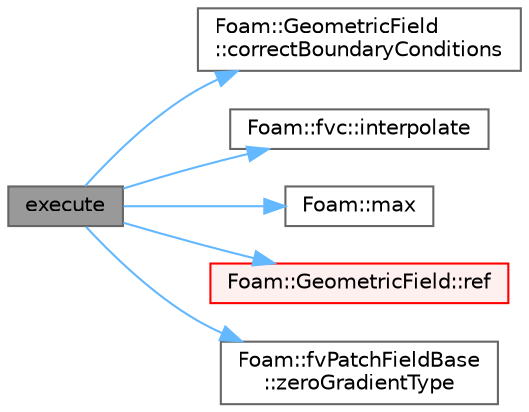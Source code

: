 digraph "execute"
{
 // LATEX_PDF_SIZE
  bgcolor="transparent";
  edge [fontname=Helvetica,fontsize=10,labelfontname=Helvetica,labelfontsize=10];
  node [fontname=Helvetica,fontsize=10,shape=box,height=0.2,width=0.4];
  rankdir="LR";
  Node1 [id="Node000001",label="execute",height=0.2,width=0.4,color="gray40", fillcolor="grey60", style="filled", fontcolor="black",tooltip=" "];
  Node1 -> Node2 [id="edge1_Node000001_Node000002",color="steelblue1",style="solid",tooltip=" "];
  Node2 [id="Node000002",label="Foam::GeometricField\l::correctBoundaryConditions",height=0.2,width=0.4,color="grey40", fillcolor="white", style="filled",URL="$classFoam_1_1GeometricField.html#acaf6878ef900e593c4b20812f1b567d6",tooltip=" "];
  Node1 -> Node3 [id="edge2_Node000001_Node000003",color="steelblue1",style="solid",tooltip=" "];
  Node3 [id="Node000003",label="Foam::fvc::interpolate",height=0.2,width=0.4,color="grey40", fillcolor="white", style="filled",URL="$namespaceFoam_1_1fvc.html#a011f8d00ae7a1c9b20e4d7ce0acefccf",tooltip=" "];
  Node1 -> Node4 [id="edge3_Node000001_Node000004",color="steelblue1",style="solid",tooltip=" "];
  Node4 [id="Node000004",label="Foam::max",height=0.2,width=0.4,color="grey40", fillcolor="white", style="filled",URL="$namespaceFoam.html#a0e0c00c14acbabe88eec56a8b0fa2806",tooltip=" "];
  Node1 -> Node5 [id="edge4_Node000001_Node000005",color="steelblue1",style="solid",tooltip=" "];
  Node5 [id="Node000005",label="Foam::GeometricField::ref",height=0.2,width=0.4,color="red", fillcolor="#FFF0F0", style="filled",URL="$classFoam_1_1GeometricField.html#a5b1cd5135537ddbe62d4e0853418dc49",tooltip=" "];
  Node1 -> Node7 [id="edge5_Node000001_Node000007",color="steelblue1",style="solid",tooltip=" "];
  Node7 [id="Node000007",label="Foam::fvPatchFieldBase\l::zeroGradientType",height=0.2,width=0.4,color="grey40", fillcolor="white", style="filled",URL="$classFoam_1_1fvPatchFieldBase.html#aefa6851b53adec59a19cfe35fae70d1d",tooltip=" "];
}
